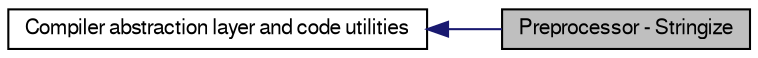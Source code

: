 digraph structs
{
  edge [fontname="FreeSans",fontsize="10",labelfontname="FreeSans",labelfontsize="10"];
  node [fontname="FreeSans",fontsize="10",shape=record];
  rankdir=LR;
  Node1 [label="Compiler abstraction layer and code utilities",height=0.2,width=0.4,color="black", fillcolor="white", style="filled",URL="$group__group__avr32__utils.html",tooltip="Compiler abstraction layer and code utilities for 32-bit AVR."];
  Node0 [label="Preprocessor - Stringize",height=0.2,width=0.4,color="black", fillcolor="grey75", style="filled" fontcolor="black"];
  Node1->Node0 [shape=plaintext, color="midnightblue", dir="back", style="solid"];
}
